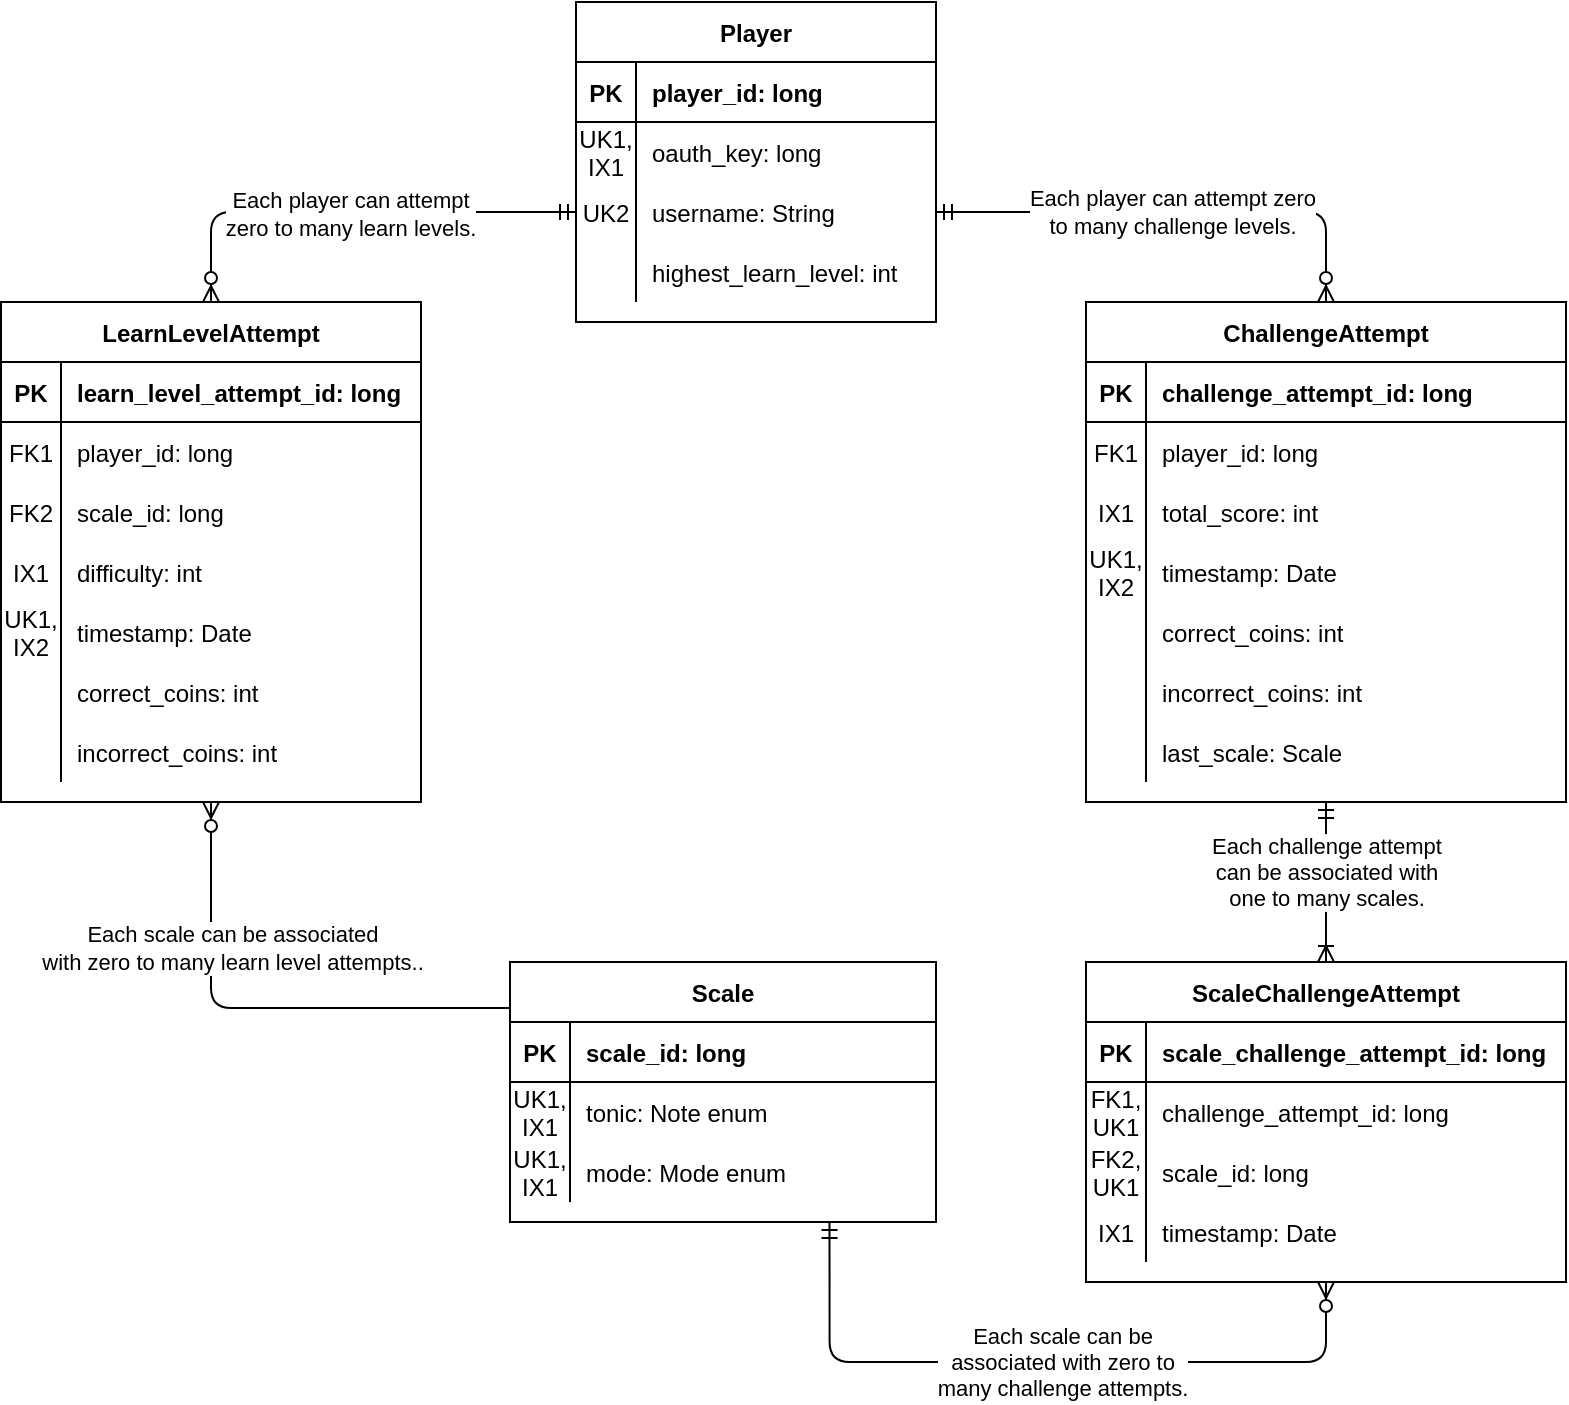 <mxfile version="13.9.2" type="device"><diagram id="y6XbFG_M9Y-7GBnReEFG" name="Page-1"><mxGraphModel dx="460" dy="752" grid="1" gridSize="10" guides="1" tooltips="1" connect="1" arrows="1" fold="1" page="1" pageScale="1" pageWidth="850" pageHeight="1100" math="0" shadow="0"><root><mxCell id="0"/><mxCell id="1" parent="0"/><mxCell id="hmi5T3s5ByT9ax1-VFZU-14" style="edgeStyle=orthogonalEdgeStyle;orthogonalLoop=1;jettySize=auto;html=1;endArrow=ERmandOne;endFill=0;startArrow=ERzeroToMany;startFill=1;exitX=0.5;exitY=1;exitDx=0;exitDy=0;entryX=0;entryY=0.5;entryDx=0;entryDy=0;rounded=1;" parent="1" source="hZG6un-7amVZ1-x6t7ij-53" edge="1"><mxGeometry relative="1" as="geometry"><mxPoint x="236" y="444" as="sourcePoint"/><mxPoint x="305.5" y="563" as="targetPoint"/><Array as="points"><mxPoint x="140" y="563"/></Array></mxGeometry></mxCell><mxCell id="6rf3uVrP5iFz58JQuC41-3" value="Each scale can be associated&lt;br&gt;with zero to many learn level attempts.." style="edgeLabel;html=1;align=center;verticalAlign=middle;resizable=0;points=[];" parent="hmi5T3s5ByT9ax1-VFZU-14" vertex="1" connectable="0"><mxGeometry x="-0.234" y="12" relative="1" as="geometry"><mxPoint x="10.5" y="-18" as="offset"/></mxGeometry></mxCell><mxCell id="hmi5T3s5ByT9ax1-VFZU-49" style="edgeStyle=orthogonalEdgeStyle;rounded=1;orthogonalLoop=1;jettySize=auto;html=1;startArrow=ERoneToMany;startFill=0;endArrow=ERmandOne;endFill=0;entryX=0.5;entryY=1;entryDx=0;entryDy=0;exitX=0.5;exitY=0;exitDx=0;exitDy=0;" parent="1" source="hZG6un-7amVZ1-x6t7ij-119" target="hZG6un-7amVZ1-x6t7ij-72" edge="1"><mxGeometry relative="1" as="geometry"><mxPoint x="577" y="494" as="targetPoint"/><mxPoint x="667" y="538" as="sourcePoint"/></mxGeometry></mxCell><mxCell id="6rf3uVrP5iFz58JQuC41-5" value="Each challenge attempt&lt;br&gt;can be associated with &lt;br&gt;one to many scales." style="edgeLabel;html=1;align=center;verticalAlign=middle;resizable=0;points=[];" parent="hmi5T3s5ByT9ax1-VFZU-49" vertex="1" connectable="0"><mxGeometry x="-0.203" relative="1" as="geometry"><mxPoint y="-13" as="offset"/></mxGeometry></mxCell><mxCell id="hZG6un-7amVZ1-x6t7ij-147" style="edgeStyle=orthogonalEdgeStyle;orthogonalLoop=1;jettySize=auto;html=1;exitX=0.5;exitY=0;exitDx=0;exitDy=0;entryX=0;entryY=0.5;entryDx=0;entryDy=0;startArrow=ERzeroToMany;startFill=1;endArrow=ERmandOne;endFill=0;" parent="1" source="hZG6un-7amVZ1-x6t7ij-53" target="hZG6un-7amVZ1-x6t7ij-141" edge="1"><mxGeometry relative="1" as="geometry"/></mxCell><mxCell id="6rf3uVrP5iFz58JQuC41-1" value="Each player can attempt&lt;br&gt;zero to many learn levels." style="edgeLabel;html=1;align=center;verticalAlign=middle;resizable=0;points=[];" parent="hZG6un-7amVZ1-x6t7ij-147" vertex="1" connectable="0"><mxGeometry x="0.007" y="-1" relative="1" as="geometry"><mxPoint as="offset"/></mxGeometry></mxCell><mxCell id="hZG6un-7amVZ1-x6t7ij-119" value="ScaleChallengeAttempt" style="shape=table;startSize=30;container=1;collapsible=1;childLayout=tableLayout;fixedRows=1;rowLines=0;fontStyle=1;align=center;resizeLast=1;" parent="1" vertex="1"><mxGeometry x="577" y="540" width="240" height="160" as="geometry"/></mxCell><mxCell id="hZG6un-7amVZ1-x6t7ij-120" value="" style="shape=partialRectangle;collapsible=0;dropTarget=0;pointerEvents=0;fillColor=none;top=0;left=0;bottom=1;right=0;points=[[0,0.5],[1,0.5]];portConstraint=eastwest;" parent="hZG6un-7amVZ1-x6t7ij-119" vertex="1"><mxGeometry y="30" width="240" height="30" as="geometry"/></mxCell><mxCell id="hZG6un-7amVZ1-x6t7ij-121" value="PK" style="shape=partialRectangle;connectable=0;fillColor=none;top=0;left=0;bottom=0;right=0;fontStyle=1;overflow=hidden;" parent="hZG6un-7amVZ1-x6t7ij-120" vertex="1"><mxGeometry width="30" height="30" as="geometry"/></mxCell><mxCell id="hZG6un-7amVZ1-x6t7ij-122" value="scale_challenge_attempt_id: long" style="shape=partialRectangle;connectable=0;fillColor=none;top=0;left=0;bottom=0;right=0;align=left;spacingLeft=6;fontStyle=1;overflow=hidden;" parent="hZG6un-7amVZ1-x6t7ij-120" vertex="1"><mxGeometry x="30" width="210" height="30" as="geometry"/></mxCell><mxCell id="hZG6un-7amVZ1-x6t7ij-123" value="" style="shape=partialRectangle;collapsible=0;dropTarget=0;pointerEvents=0;fillColor=none;top=0;left=0;bottom=0;right=0;points=[[0,0.5],[1,0.5]];portConstraint=eastwest;" parent="hZG6un-7amVZ1-x6t7ij-119" vertex="1"><mxGeometry y="60" width="240" height="30" as="geometry"/></mxCell><mxCell id="hZG6un-7amVZ1-x6t7ij-124" value="FK1,&#10;UK1" style="shape=partialRectangle;connectable=0;fillColor=none;top=0;left=0;bottom=0;right=0;editable=1;overflow=hidden;" parent="hZG6un-7amVZ1-x6t7ij-123" vertex="1"><mxGeometry width="30" height="30" as="geometry"/></mxCell><mxCell id="hZG6un-7amVZ1-x6t7ij-125" value="challenge_attempt_id: long" style="shape=partialRectangle;connectable=0;fillColor=none;top=0;left=0;bottom=0;right=0;align=left;spacingLeft=6;overflow=hidden;fontStyle=0" parent="hZG6un-7amVZ1-x6t7ij-123" vertex="1"><mxGeometry x="30" width="210" height="30" as="geometry"/></mxCell><mxCell id="hZG6un-7amVZ1-x6t7ij-126" value="" style="shape=partialRectangle;collapsible=0;dropTarget=0;pointerEvents=0;fillColor=none;top=0;left=0;bottom=0;right=0;points=[[0,0.5],[1,0.5]];portConstraint=eastwest;" parent="hZG6un-7amVZ1-x6t7ij-119" vertex="1"><mxGeometry y="90" width="240" height="30" as="geometry"/></mxCell><mxCell id="hZG6un-7amVZ1-x6t7ij-127" value="FK2,&#10;UK1" style="shape=partialRectangle;connectable=0;fillColor=none;top=0;left=0;bottom=0;right=0;editable=1;overflow=hidden;" parent="hZG6un-7amVZ1-x6t7ij-126" vertex="1"><mxGeometry width="30" height="30" as="geometry"/></mxCell><mxCell id="hZG6un-7amVZ1-x6t7ij-128" value="scale_id: long" style="shape=partialRectangle;connectable=0;fillColor=none;top=0;left=0;bottom=0;right=0;align=left;spacingLeft=6;overflow=hidden;" parent="hZG6un-7amVZ1-x6t7ij-126" vertex="1"><mxGeometry x="30" width="210" height="30" as="geometry"/></mxCell><mxCell id="3322a6pTUljApBrqnJ4E-1" style="shape=partialRectangle;collapsible=0;dropTarget=0;pointerEvents=0;fillColor=none;top=0;left=0;bottom=0;right=0;points=[[0,0.5],[1,0.5]];portConstraint=eastwest;" vertex="1" parent="hZG6un-7amVZ1-x6t7ij-119"><mxGeometry y="120" width="240" height="30" as="geometry"/></mxCell><mxCell id="3322a6pTUljApBrqnJ4E-2" value="IX1" style="shape=partialRectangle;connectable=0;fillColor=none;top=0;left=0;bottom=0;right=0;editable=1;overflow=hidden;" vertex="1" parent="3322a6pTUljApBrqnJ4E-1"><mxGeometry width="30" height="30" as="geometry"/></mxCell><mxCell id="3322a6pTUljApBrqnJ4E-3" value="timestamp: Date" style="shape=partialRectangle;connectable=0;fillColor=none;top=0;left=0;bottom=0;right=0;align=left;spacingLeft=6;overflow=hidden;" vertex="1" parent="3322a6pTUljApBrqnJ4E-1"><mxGeometry x="30" width="210" height="30" as="geometry"/></mxCell><mxCell id="hZG6un-7amVZ1-x6t7ij-133" style="orthogonalLoop=1;jettySize=auto;html=1;exitX=0.75;exitY=1;exitDx=0;exitDy=0;entryX=0.5;entryY=1;entryDx=0;entryDy=0;startArrow=ERmandOne;startFill=0;endArrow=ERzeroToMany;endFill=1;edgeStyle=orthogonalEdgeStyle;" parent="1" source="hZG6un-7amVZ1-x6t7ij-2" target="hZG6un-7amVZ1-x6t7ij-119" edge="1"><mxGeometry relative="1" as="geometry"><Array as="points"><mxPoint x="449" y="740"/><mxPoint x="697" y="740"/></Array></mxGeometry></mxCell><mxCell id="6rf3uVrP5iFz58JQuC41-6" value="Each scale can be &lt;br&gt;associated with zero to &lt;br&gt;many challenge attempts." style="edgeLabel;html=1;align=center;verticalAlign=middle;resizable=0;points=[];" parent="hZG6un-7amVZ1-x6t7ij-133" vertex="1" connectable="0"><mxGeometry x="0.17" y="30" relative="1" as="geometry"><mxPoint x="-23.5" y="30" as="offset"/></mxGeometry></mxCell><mxCell id="hZG6un-7amVZ1-x6t7ij-148" style="edgeStyle=orthogonalEdgeStyle;orthogonalLoop=1;jettySize=auto;html=1;exitX=1;exitY=0.5;exitDx=0;exitDy=0;entryX=0.5;entryY=0;entryDx=0;entryDy=0;startArrow=ERmandOne;startFill=0;endArrow=ERzeroToMany;endFill=1;" parent="1" source="hZG6un-7amVZ1-x6t7ij-141" target="hZG6un-7amVZ1-x6t7ij-72" edge="1"><mxGeometry relative="1" as="geometry"><mxPoint x="502" y="193" as="sourcePoint"/><mxPoint x="685" y="267.09" as="targetPoint"/></mxGeometry></mxCell><mxCell id="6rf3uVrP5iFz58JQuC41-4" value="Each player can attempt zero&lt;br&gt;to many challenge levels." style="edgeLabel;html=1;align=center;verticalAlign=middle;resizable=0;points=[];" parent="hZG6un-7amVZ1-x6t7ij-148" vertex="1" connectable="0"><mxGeometry x="0.442" y="-1" relative="1" as="geometry"><mxPoint x="-55" y="-1" as="offset"/></mxGeometry></mxCell><mxCell id="hZG6un-7amVZ1-x6t7ij-2" value="Scale" style="shape=table;startSize=30;container=1;collapsible=1;childLayout=tableLayout;fixedRows=1;rowLines=0;fontStyle=1;align=center;resizeLast=1;" parent="1" vertex="1"><mxGeometry x="289" y="540" width="213" height="130" as="geometry"/></mxCell><mxCell id="hZG6un-7amVZ1-x6t7ij-3" value="" style="shape=partialRectangle;collapsible=0;dropTarget=0;pointerEvents=0;fillColor=none;top=0;left=0;bottom=1;right=0;points=[[0,0.5],[1,0.5]];portConstraint=eastwest;" parent="hZG6un-7amVZ1-x6t7ij-2" vertex="1"><mxGeometry y="30" width="213" height="30" as="geometry"/></mxCell><mxCell id="hZG6un-7amVZ1-x6t7ij-4" value="PK" style="shape=partialRectangle;connectable=0;fillColor=none;top=0;left=0;bottom=0;right=0;fontStyle=1;overflow=hidden;" parent="hZG6un-7amVZ1-x6t7ij-3" vertex="1"><mxGeometry width="30" height="30" as="geometry"/></mxCell><mxCell id="hZG6un-7amVZ1-x6t7ij-5" value="scale_id: long" style="shape=partialRectangle;connectable=0;fillColor=none;top=0;left=0;bottom=0;right=0;align=left;spacingLeft=6;fontStyle=1;overflow=hidden;" parent="hZG6un-7amVZ1-x6t7ij-3" vertex="1"><mxGeometry x="30" width="183" height="30" as="geometry"/></mxCell><mxCell id="hZG6un-7amVZ1-x6t7ij-6" value="" style="shape=partialRectangle;collapsible=0;dropTarget=0;pointerEvents=0;fillColor=none;top=0;left=0;bottom=0;right=0;points=[[0,0.5],[1,0.5]];portConstraint=eastwest;" parent="hZG6un-7amVZ1-x6t7ij-2" vertex="1"><mxGeometry y="60" width="213" height="30" as="geometry"/></mxCell><mxCell id="hZG6un-7amVZ1-x6t7ij-7" value="UK1,&#10;IX1" style="shape=partialRectangle;connectable=0;fillColor=none;top=0;left=0;bottom=0;right=0;editable=1;overflow=hidden;" parent="hZG6un-7amVZ1-x6t7ij-6" vertex="1"><mxGeometry width="30" height="30" as="geometry"/></mxCell><mxCell id="hZG6un-7amVZ1-x6t7ij-8" value="tonic: Note enum" style="shape=partialRectangle;connectable=0;fillColor=none;top=0;left=0;bottom=0;right=0;align=left;spacingLeft=6;overflow=hidden;" parent="hZG6un-7amVZ1-x6t7ij-6" vertex="1"><mxGeometry x="30" width="183" height="30" as="geometry"/></mxCell><mxCell id="hZG6un-7amVZ1-x6t7ij-9" value="" style="shape=partialRectangle;collapsible=0;dropTarget=0;pointerEvents=0;fillColor=none;top=0;left=0;bottom=0;right=0;points=[[0,0.5],[1,0.5]];portConstraint=eastwest;" parent="hZG6un-7amVZ1-x6t7ij-2" vertex="1"><mxGeometry y="90" width="213" height="30" as="geometry"/></mxCell><mxCell id="hZG6un-7amVZ1-x6t7ij-10" value="UK1,&#10;IX1" style="shape=partialRectangle;connectable=0;fillColor=none;top=0;left=0;bottom=0;right=0;editable=1;overflow=hidden;" parent="hZG6un-7amVZ1-x6t7ij-9" vertex="1"><mxGeometry width="30" height="30" as="geometry"/></mxCell><mxCell id="hZG6un-7amVZ1-x6t7ij-11" value="mode: Mode enum" style="shape=partialRectangle;connectable=0;fillColor=none;top=0;left=0;bottom=0;right=0;align=left;spacingLeft=6;overflow=hidden;" parent="hZG6un-7amVZ1-x6t7ij-9" vertex="1"><mxGeometry x="30" width="183" height="30" as="geometry"/></mxCell><mxCell id="hZG6un-7amVZ1-x6t7ij-53" value="LearnLevelAttempt" style="shape=table;startSize=30;container=1;collapsible=1;childLayout=tableLayout;fixedRows=1;rowLines=0;fontStyle=1;align=center;resizeLast=1;" parent="1" vertex="1"><mxGeometry x="34.5" y="210" width="210" height="250" as="geometry"/></mxCell><mxCell id="hZG6un-7amVZ1-x6t7ij-54" value="" style="shape=partialRectangle;collapsible=0;dropTarget=0;pointerEvents=0;fillColor=none;top=0;left=0;bottom=1;right=0;points=[[0,0.5],[1,0.5]];portConstraint=eastwest;" parent="hZG6un-7amVZ1-x6t7ij-53" vertex="1"><mxGeometry y="30" width="210" height="30" as="geometry"/></mxCell><mxCell id="hZG6un-7amVZ1-x6t7ij-55" value="PK" style="shape=partialRectangle;connectable=0;fillColor=none;top=0;left=0;bottom=0;right=0;fontStyle=1;overflow=hidden;" parent="hZG6un-7amVZ1-x6t7ij-54" vertex="1"><mxGeometry width="30" height="30" as="geometry"/></mxCell><mxCell id="hZG6un-7amVZ1-x6t7ij-56" value="learn_level_attempt_id: long" style="shape=partialRectangle;connectable=0;fillColor=none;top=0;left=0;bottom=0;right=0;align=left;spacingLeft=6;fontStyle=1;overflow=hidden;" parent="hZG6un-7amVZ1-x6t7ij-54" vertex="1"><mxGeometry x="30" width="180" height="30" as="geometry"/></mxCell><mxCell id="hZG6un-7amVZ1-x6t7ij-57" value="" style="shape=partialRectangle;collapsible=0;dropTarget=0;pointerEvents=0;fillColor=none;top=0;left=0;bottom=0;right=0;points=[[0,0.5],[1,0.5]];portConstraint=eastwest;" parent="hZG6un-7amVZ1-x6t7ij-53" vertex="1"><mxGeometry y="60" width="210" height="30" as="geometry"/></mxCell><mxCell id="hZG6un-7amVZ1-x6t7ij-58" value="FK1" style="shape=partialRectangle;connectable=0;fillColor=none;top=0;left=0;bottom=0;right=0;editable=1;overflow=hidden;" parent="hZG6un-7amVZ1-x6t7ij-57" vertex="1"><mxGeometry width="30" height="30" as="geometry"/></mxCell><mxCell id="hZG6un-7amVZ1-x6t7ij-59" value="player_id: long" style="shape=partialRectangle;connectable=0;fillColor=none;top=0;left=0;bottom=0;right=0;align=left;spacingLeft=6;overflow=hidden;" parent="hZG6un-7amVZ1-x6t7ij-57" vertex="1"><mxGeometry x="30" width="180" height="30" as="geometry"/></mxCell><mxCell id="hZG6un-7amVZ1-x6t7ij-155" value="" style="shape=partialRectangle;collapsible=0;dropTarget=0;pointerEvents=0;fillColor=none;top=0;left=0;bottom=0;right=0;points=[[0,0.5],[1,0.5]];portConstraint=eastwest;" parent="hZG6un-7amVZ1-x6t7ij-53" vertex="1"><mxGeometry y="90" width="210" height="30" as="geometry"/></mxCell><mxCell id="hZG6un-7amVZ1-x6t7ij-156" value="FK2" style="shape=partialRectangle;connectable=0;fillColor=none;top=0;left=0;bottom=0;right=0;editable=1;overflow=hidden;" parent="hZG6un-7amVZ1-x6t7ij-155" vertex="1"><mxGeometry width="30" height="30" as="geometry"/></mxCell><mxCell id="hZG6un-7amVZ1-x6t7ij-157" value="scale_id: long" style="shape=partialRectangle;connectable=0;fillColor=none;top=0;left=0;bottom=0;right=0;align=left;spacingLeft=6;overflow=hidden;" parent="hZG6un-7amVZ1-x6t7ij-155" vertex="1"><mxGeometry x="30" width="180" height="30" as="geometry"/></mxCell><mxCell id="hZG6un-7amVZ1-x6t7ij-152" value="" style="shape=partialRectangle;collapsible=0;dropTarget=0;pointerEvents=0;fillColor=none;top=0;left=0;bottom=0;right=0;points=[[0,0.5],[1,0.5]];portConstraint=eastwest;" parent="hZG6un-7amVZ1-x6t7ij-53" vertex="1"><mxGeometry y="120" width="210" height="30" as="geometry"/></mxCell><mxCell id="hZG6un-7amVZ1-x6t7ij-153" value="IX1" style="shape=partialRectangle;connectable=0;fillColor=none;top=0;left=0;bottom=0;right=0;editable=1;overflow=hidden;" parent="hZG6un-7amVZ1-x6t7ij-152" vertex="1"><mxGeometry width="30" height="30" as="geometry"/></mxCell><mxCell id="hZG6un-7amVZ1-x6t7ij-154" value="difficulty: int" style="shape=partialRectangle;connectable=0;fillColor=none;top=0;left=0;bottom=0;right=0;align=left;spacingLeft=6;overflow=hidden;" parent="hZG6un-7amVZ1-x6t7ij-152" vertex="1"><mxGeometry x="30" width="180" height="30" as="geometry"/></mxCell><mxCell id="hZG6un-7amVZ1-x6t7ij-63" value="" style="shape=partialRectangle;collapsible=0;dropTarget=0;pointerEvents=0;fillColor=none;top=0;left=0;bottom=0;right=0;points=[[0,0.5],[1,0.5]];portConstraint=eastwest;" parent="hZG6un-7amVZ1-x6t7ij-53" vertex="1"><mxGeometry y="150" width="210" height="30" as="geometry"/></mxCell><mxCell id="hZG6un-7amVZ1-x6t7ij-64" value="UK1,&#10;IX2" style="shape=partialRectangle;connectable=0;fillColor=none;top=0;left=0;bottom=0;right=0;editable=1;overflow=hidden;" parent="hZG6un-7amVZ1-x6t7ij-63" vertex="1"><mxGeometry width="30" height="30" as="geometry"/></mxCell><mxCell id="hZG6un-7amVZ1-x6t7ij-65" value="timestamp: Date" style="shape=partialRectangle;connectable=0;fillColor=none;top=0;left=0;bottom=0;right=0;align=left;spacingLeft=6;overflow=hidden;" parent="hZG6un-7amVZ1-x6t7ij-63" vertex="1"><mxGeometry x="30" width="180" height="30" as="geometry"/></mxCell><mxCell id="hZG6un-7amVZ1-x6t7ij-66" value="" style="shape=partialRectangle;collapsible=0;dropTarget=0;pointerEvents=0;fillColor=none;top=0;left=0;bottom=0;right=0;points=[[0,0.5],[1,0.5]];portConstraint=eastwest;" parent="hZG6un-7amVZ1-x6t7ij-53" vertex="1"><mxGeometry y="180" width="210" height="30" as="geometry"/></mxCell><mxCell id="hZG6un-7amVZ1-x6t7ij-67" value="" style="shape=partialRectangle;connectable=0;fillColor=none;top=0;left=0;bottom=0;right=0;editable=1;overflow=hidden;" parent="hZG6un-7amVZ1-x6t7ij-66" vertex="1"><mxGeometry width="30" height="30" as="geometry"/></mxCell><mxCell id="hZG6un-7amVZ1-x6t7ij-68" value="correct_coins: int" style="shape=partialRectangle;connectable=0;fillColor=none;top=0;left=0;bottom=0;right=0;align=left;spacingLeft=6;overflow=hidden;" parent="hZG6un-7amVZ1-x6t7ij-66" vertex="1"><mxGeometry x="30" width="180" height="30" as="geometry"/></mxCell><mxCell id="hZG6un-7amVZ1-x6t7ij-69" value="" style="shape=partialRectangle;collapsible=0;dropTarget=0;pointerEvents=0;fillColor=none;top=0;left=0;bottom=0;right=0;points=[[0,0.5],[1,0.5]];portConstraint=eastwest;" parent="hZG6un-7amVZ1-x6t7ij-53" vertex="1"><mxGeometry y="210" width="210" height="30" as="geometry"/></mxCell><mxCell id="hZG6un-7amVZ1-x6t7ij-70" value="" style="shape=partialRectangle;connectable=0;fillColor=none;top=0;left=0;bottom=0;right=0;editable=1;overflow=hidden;" parent="hZG6un-7amVZ1-x6t7ij-69" vertex="1"><mxGeometry width="30" height="30" as="geometry"/></mxCell><mxCell id="hZG6un-7amVZ1-x6t7ij-71" value="incorrect_coins: int" style="shape=partialRectangle;connectable=0;fillColor=none;top=0;left=0;bottom=0;right=0;align=left;spacingLeft=6;overflow=hidden;" parent="hZG6un-7amVZ1-x6t7ij-69" vertex="1"><mxGeometry x="30" width="180" height="30" as="geometry"/></mxCell><mxCell id="hZG6un-7amVZ1-x6t7ij-134" value="Player" style="shape=table;startSize=30;container=1;collapsible=1;childLayout=tableLayout;fixedRows=1;rowLines=0;fontStyle=1;align=center;resizeLast=1;" parent="1" vertex="1"><mxGeometry x="322" y="60" width="180" height="160" as="geometry"/></mxCell><mxCell id="hZG6un-7amVZ1-x6t7ij-135" value="" style="shape=partialRectangle;collapsible=0;dropTarget=0;pointerEvents=0;fillColor=none;top=0;left=0;bottom=1;right=0;points=[[0,0.5],[1,0.5]];portConstraint=eastwest;" parent="hZG6un-7amVZ1-x6t7ij-134" vertex="1"><mxGeometry y="30" width="180" height="30" as="geometry"/></mxCell><mxCell id="hZG6un-7amVZ1-x6t7ij-136" value="PK" style="shape=partialRectangle;connectable=0;fillColor=none;top=0;left=0;bottom=0;right=0;fontStyle=1;overflow=hidden;" parent="hZG6un-7amVZ1-x6t7ij-135" vertex="1"><mxGeometry width="30" height="30" as="geometry"/></mxCell><mxCell id="hZG6un-7amVZ1-x6t7ij-137" value="player_id: long" style="shape=partialRectangle;connectable=0;fillColor=none;top=0;left=0;bottom=0;right=0;align=left;spacingLeft=6;fontStyle=1;overflow=hidden;" parent="hZG6un-7amVZ1-x6t7ij-135" vertex="1"><mxGeometry x="30" width="150" height="30" as="geometry"/></mxCell><mxCell id="hZG6un-7amVZ1-x6t7ij-138" value="" style="shape=partialRectangle;collapsible=0;dropTarget=0;pointerEvents=0;fillColor=none;top=0;left=0;bottom=0;right=0;points=[[0,0.5],[1,0.5]];portConstraint=eastwest;" parent="hZG6un-7amVZ1-x6t7ij-134" vertex="1"><mxGeometry y="60" width="180" height="30" as="geometry"/></mxCell><mxCell id="hZG6un-7amVZ1-x6t7ij-139" value="UK1,&#10;IX1" style="shape=partialRectangle;connectable=0;fillColor=none;top=0;left=0;bottom=0;right=0;editable=1;overflow=hidden;" parent="hZG6un-7amVZ1-x6t7ij-138" vertex="1"><mxGeometry width="30" height="30" as="geometry"/></mxCell><mxCell id="hZG6un-7amVZ1-x6t7ij-140" value="oauth_key: long" style="shape=partialRectangle;connectable=0;fillColor=none;top=0;left=0;bottom=0;right=0;align=left;spacingLeft=6;overflow=hidden;" parent="hZG6un-7amVZ1-x6t7ij-138" vertex="1"><mxGeometry x="30" width="150" height="30" as="geometry"/></mxCell><mxCell id="hZG6un-7amVZ1-x6t7ij-141" value="" style="shape=partialRectangle;collapsible=0;dropTarget=0;pointerEvents=0;fillColor=none;top=0;left=0;bottom=0;right=0;points=[[0,0.5],[1,0.5]];portConstraint=eastwest;" parent="hZG6un-7amVZ1-x6t7ij-134" vertex="1"><mxGeometry y="90" width="180" height="30" as="geometry"/></mxCell><mxCell id="hZG6un-7amVZ1-x6t7ij-142" value="UK2" style="shape=partialRectangle;connectable=0;fillColor=none;top=0;left=0;bottom=0;right=0;editable=1;overflow=hidden;" parent="hZG6un-7amVZ1-x6t7ij-141" vertex="1"><mxGeometry width="30" height="30" as="geometry"/></mxCell><mxCell id="hZG6un-7amVZ1-x6t7ij-143" value="username: String" style="shape=partialRectangle;connectable=0;fillColor=none;top=0;left=0;bottom=0;right=0;align=left;spacingLeft=6;overflow=hidden;" parent="hZG6un-7amVZ1-x6t7ij-141" vertex="1"><mxGeometry x="30" width="150" height="30" as="geometry"/></mxCell><mxCell id="hZG6un-7amVZ1-x6t7ij-144" value="" style="shape=partialRectangle;collapsible=0;dropTarget=0;pointerEvents=0;fillColor=none;top=0;left=0;bottom=0;right=0;points=[[0,0.5],[1,0.5]];portConstraint=eastwest;" parent="hZG6un-7amVZ1-x6t7ij-134" vertex="1"><mxGeometry y="120" width="180" height="30" as="geometry"/></mxCell><mxCell id="hZG6un-7amVZ1-x6t7ij-145" value="" style="shape=partialRectangle;connectable=0;fillColor=none;top=0;left=0;bottom=0;right=0;editable=1;overflow=hidden;" parent="hZG6un-7amVZ1-x6t7ij-144" vertex="1"><mxGeometry width="30" height="30" as="geometry"/></mxCell><mxCell id="hZG6un-7amVZ1-x6t7ij-146" value="highest_learn_level: int" style="shape=partialRectangle;connectable=0;fillColor=none;top=0;left=0;bottom=0;right=0;align=left;spacingLeft=6;overflow=hidden;" parent="hZG6un-7amVZ1-x6t7ij-144" vertex="1"><mxGeometry x="30" width="150" height="30" as="geometry"/></mxCell><mxCell id="hZG6un-7amVZ1-x6t7ij-72" value="ChallengeAttempt" style="shape=table;startSize=30;container=1;collapsible=1;childLayout=tableLayout;fixedRows=1;rowLines=0;fontStyle=1;align=center;resizeLast=1;" parent="1" vertex="1"><mxGeometry x="577" y="210" width="240" height="250" as="geometry"/></mxCell><mxCell id="hZG6un-7amVZ1-x6t7ij-73" value="" style="shape=partialRectangle;collapsible=0;dropTarget=0;pointerEvents=0;fillColor=none;top=0;left=0;bottom=1;right=0;points=[[0,0.5],[1,0.5]];portConstraint=eastwest;" parent="hZG6un-7amVZ1-x6t7ij-72" vertex="1"><mxGeometry y="30" width="240" height="30" as="geometry"/></mxCell><mxCell id="hZG6un-7amVZ1-x6t7ij-74" value="PK" style="shape=partialRectangle;connectable=0;fillColor=none;top=0;left=0;bottom=0;right=0;fontStyle=1;overflow=hidden;" parent="hZG6un-7amVZ1-x6t7ij-73" vertex="1"><mxGeometry width="30" height="30" as="geometry"/></mxCell><mxCell id="hZG6un-7amVZ1-x6t7ij-75" value="challenge_attempt_id: long" style="shape=partialRectangle;connectable=0;fillColor=none;top=0;left=0;bottom=0;right=0;align=left;spacingLeft=6;fontStyle=1;overflow=hidden;" parent="hZG6un-7amVZ1-x6t7ij-73" vertex="1"><mxGeometry x="30" width="210" height="30" as="geometry"/></mxCell><mxCell id="hZG6un-7amVZ1-x6t7ij-76" value="" style="shape=partialRectangle;collapsible=0;dropTarget=0;pointerEvents=0;fillColor=none;top=0;left=0;bottom=0;right=0;points=[[0,0.5],[1,0.5]];portConstraint=eastwest;" parent="hZG6un-7amVZ1-x6t7ij-72" vertex="1"><mxGeometry y="60" width="240" height="30" as="geometry"/></mxCell><mxCell id="hZG6un-7amVZ1-x6t7ij-77" value="FK1" style="shape=partialRectangle;connectable=0;fillColor=none;top=0;left=0;bottom=0;right=0;editable=1;overflow=hidden;" parent="hZG6un-7amVZ1-x6t7ij-76" vertex="1"><mxGeometry width="30" height="30" as="geometry"/></mxCell><mxCell id="hZG6un-7amVZ1-x6t7ij-78" value="player_id: long" style="shape=partialRectangle;connectable=0;fillColor=none;top=0;left=0;bottom=0;right=0;align=left;spacingLeft=6;overflow=hidden;" parent="hZG6un-7amVZ1-x6t7ij-76" vertex="1"><mxGeometry x="30" width="210" height="30" as="geometry"/></mxCell><mxCell id="hZG6un-7amVZ1-x6t7ij-158" value="" style="shape=partialRectangle;collapsible=0;dropTarget=0;pointerEvents=0;fillColor=none;top=0;left=0;bottom=0;right=0;points=[[0,0.5],[1,0.5]];portConstraint=eastwest;" parent="hZG6un-7amVZ1-x6t7ij-72" vertex="1"><mxGeometry y="90" width="240" height="30" as="geometry"/></mxCell><mxCell id="hZG6un-7amVZ1-x6t7ij-159" value="IX1" style="shape=partialRectangle;connectable=0;fillColor=none;top=0;left=0;bottom=0;right=0;editable=1;overflow=hidden;" parent="hZG6un-7amVZ1-x6t7ij-158" vertex="1"><mxGeometry width="30" height="30" as="geometry"/></mxCell><mxCell id="hZG6un-7amVZ1-x6t7ij-160" value="total_score: int" style="shape=partialRectangle;connectable=0;fillColor=none;top=0;left=0;bottom=0;right=0;align=left;spacingLeft=6;overflow=hidden;" parent="hZG6un-7amVZ1-x6t7ij-158" vertex="1"><mxGeometry x="30" width="210" height="30" as="geometry"/></mxCell><mxCell id="hZG6un-7amVZ1-x6t7ij-79" value="" style="shape=partialRectangle;collapsible=0;dropTarget=0;pointerEvents=0;fillColor=none;top=0;left=0;bottom=0;right=0;points=[[0,0.5],[1,0.5]];portConstraint=eastwest;" parent="hZG6un-7amVZ1-x6t7ij-72" vertex="1"><mxGeometry y="120" width="240" height="30" as="geometry"/></mxCell><mxCell id="hZG6un-7amVZ1-x6t7ij-80" value="UK1,&#10;IX2" style="shape=partialRectangle;connectable=0;fillColor=none;top=0;left=0;bottom=0;right=0;editable=1;overflow=hidden;" parent="hZG6un-7amVZ1-x6t7ij-79" vertex="1"><mxGeometry width="30" height="30" as="geometry"/></mxCell><mxCell id="hZG6un-7amVZ1-x6t7ij-81" value="timestamp: Date" style="shape=partialRectangle;connectable=0;fillColor=none;top=0;left=0;bottom=0;right=0;align=left;spacingLeft=6;overflow=hidden;" parent="hZG6un-7amVZ1-x6t7ij-79" vertex="1"><mxGeometry x="30" width="210" height="30" as="geometry"/></mxCell><mxCell id="hZG6un-7amVZ1-x6t7ij-82" value="" style="shape=partialRectangle;collapsible=0;dropTarget=0;pointerEvents=0;fillColor=none;top=0;left=0;bottom=0;right=0;points=[[0,0.5],[1,0.5]];portConstraint=eastwest;" parent="hZG6un-7amVZ1-x6t7ij-72" vertex="1"><mxGeometry y="150" width="240" height="30" as="geometry"/></mxCell><mxCell id="hZG6un-7amVZ1-x6t7ij-83" value="" style="shape=partialRectangle;connectable=0;fillColor=none;top=0;left=0;bottom=0;right=0;editable=1;overflow=hidden;" parent="hZG6un-7amVZ1-x6t7ij-82" vertex="1"><mxGeometry width="30" height="30" as="geometry"/></mxCell><mxCell id="hZG6un-7amVZ1-x6t7ij-84" value="correct_coins: int" style="shape=partialRectangle;connectable=0;fillColor=none;top=0;left=0;bottom=0;right=0;align=left;spacingLeft=6;overflow=hidden;" parent="hZG6un-7amVZ1-x6t7ij-82" vertex="1"><mxGeometry x="30" width="210" height="30" as="geometry"/></mxCell><mxCell id="hZG6un-7amVZ1-x6t7ij-85" value="" style="shape=partialRectangle;collapsible=0;dropTarget=0;pointerEvents=0;fillColor=none;top=0;left=0;bottom=0;right=0;points=[[0,0.5],[1,0.5]];portConstraint=eastwest;" parent="hZG6un-7amVZ1-x6t7ij-72" vertex="1"><mxGeometry y="180" width="240" height="30" as="geometry"/></mxCell><mxCell id="hZG6un-7amVZ1-x6t7ij-86" value="" style="shape=partialRectangle;connectable=0;fillColor=none;top=0;left=0;bottom=0;right=0;editable=1;overflow=hidden;" parent="hZG6un-7amVZ1-x6t7ij-85" vertex="1"><mxGeometry width="30" height="30" as="geometry"/></mxCell><mxCell id="hZG6un-7amVZ1-x6t7ij-87" value="incorrect_coins: int" style="shape=partialRectangle;connectable=0;fillColor=none;top=0;left=0;bottom=0;right=0;align=left;spacingLeft=6;overflow=hidden;" parent="hZG6un-7amVZ1-x6t7ij-85" vertex="1"><mxGeometry x="30" width="210" height="30" as="geometry"/></mxCell><mxCell id="mthpsxpm2CRKVmHIIdFq-1" style="shape=partialRectangle;collapsible=0;dropTarget=0;pointerEvents=0;fillColor=none;top=0;left=0;bottom=0;right=0;points=[[0,0.5],[1,0.5]];portConstraint=eastwest;" parent="hZG6un-7amVZ1-x6t7ij-72" vertex="1"><mxGeometry y="210" width="240" height="30" as="geometry"/></mxCell><mxCell id="mthpsxpm2CRKVmHIIdFq-2" style="shape=partialRectangle;connectable=0;fillColor=none;top=0;left=0;bottom=0;right=0;editable=1;overflow=hidden;" parent="mthpsxpm2CRKVmHIIdFq-1" vertex="1"><mxGeometry width="30" height="30" as="geometry"/></mxCell><mxCell id="mthpsxpm2CRKVmHIIdFq-3" value="last_scale: Scale" style="shape=partialRectangle;connectable=0;fillColor=none;top=0;left=0;bottom=0;right=0;align=left;spacingLeft=6;overflow=hidden;" parent="mthpsxpm2CRKVmHIIdFq-1" vertex="1"><mxGeometry x="30" width="210" height="30" as="geometry"/></mxCell></root></mxGraphModel></diagram></mxfile>